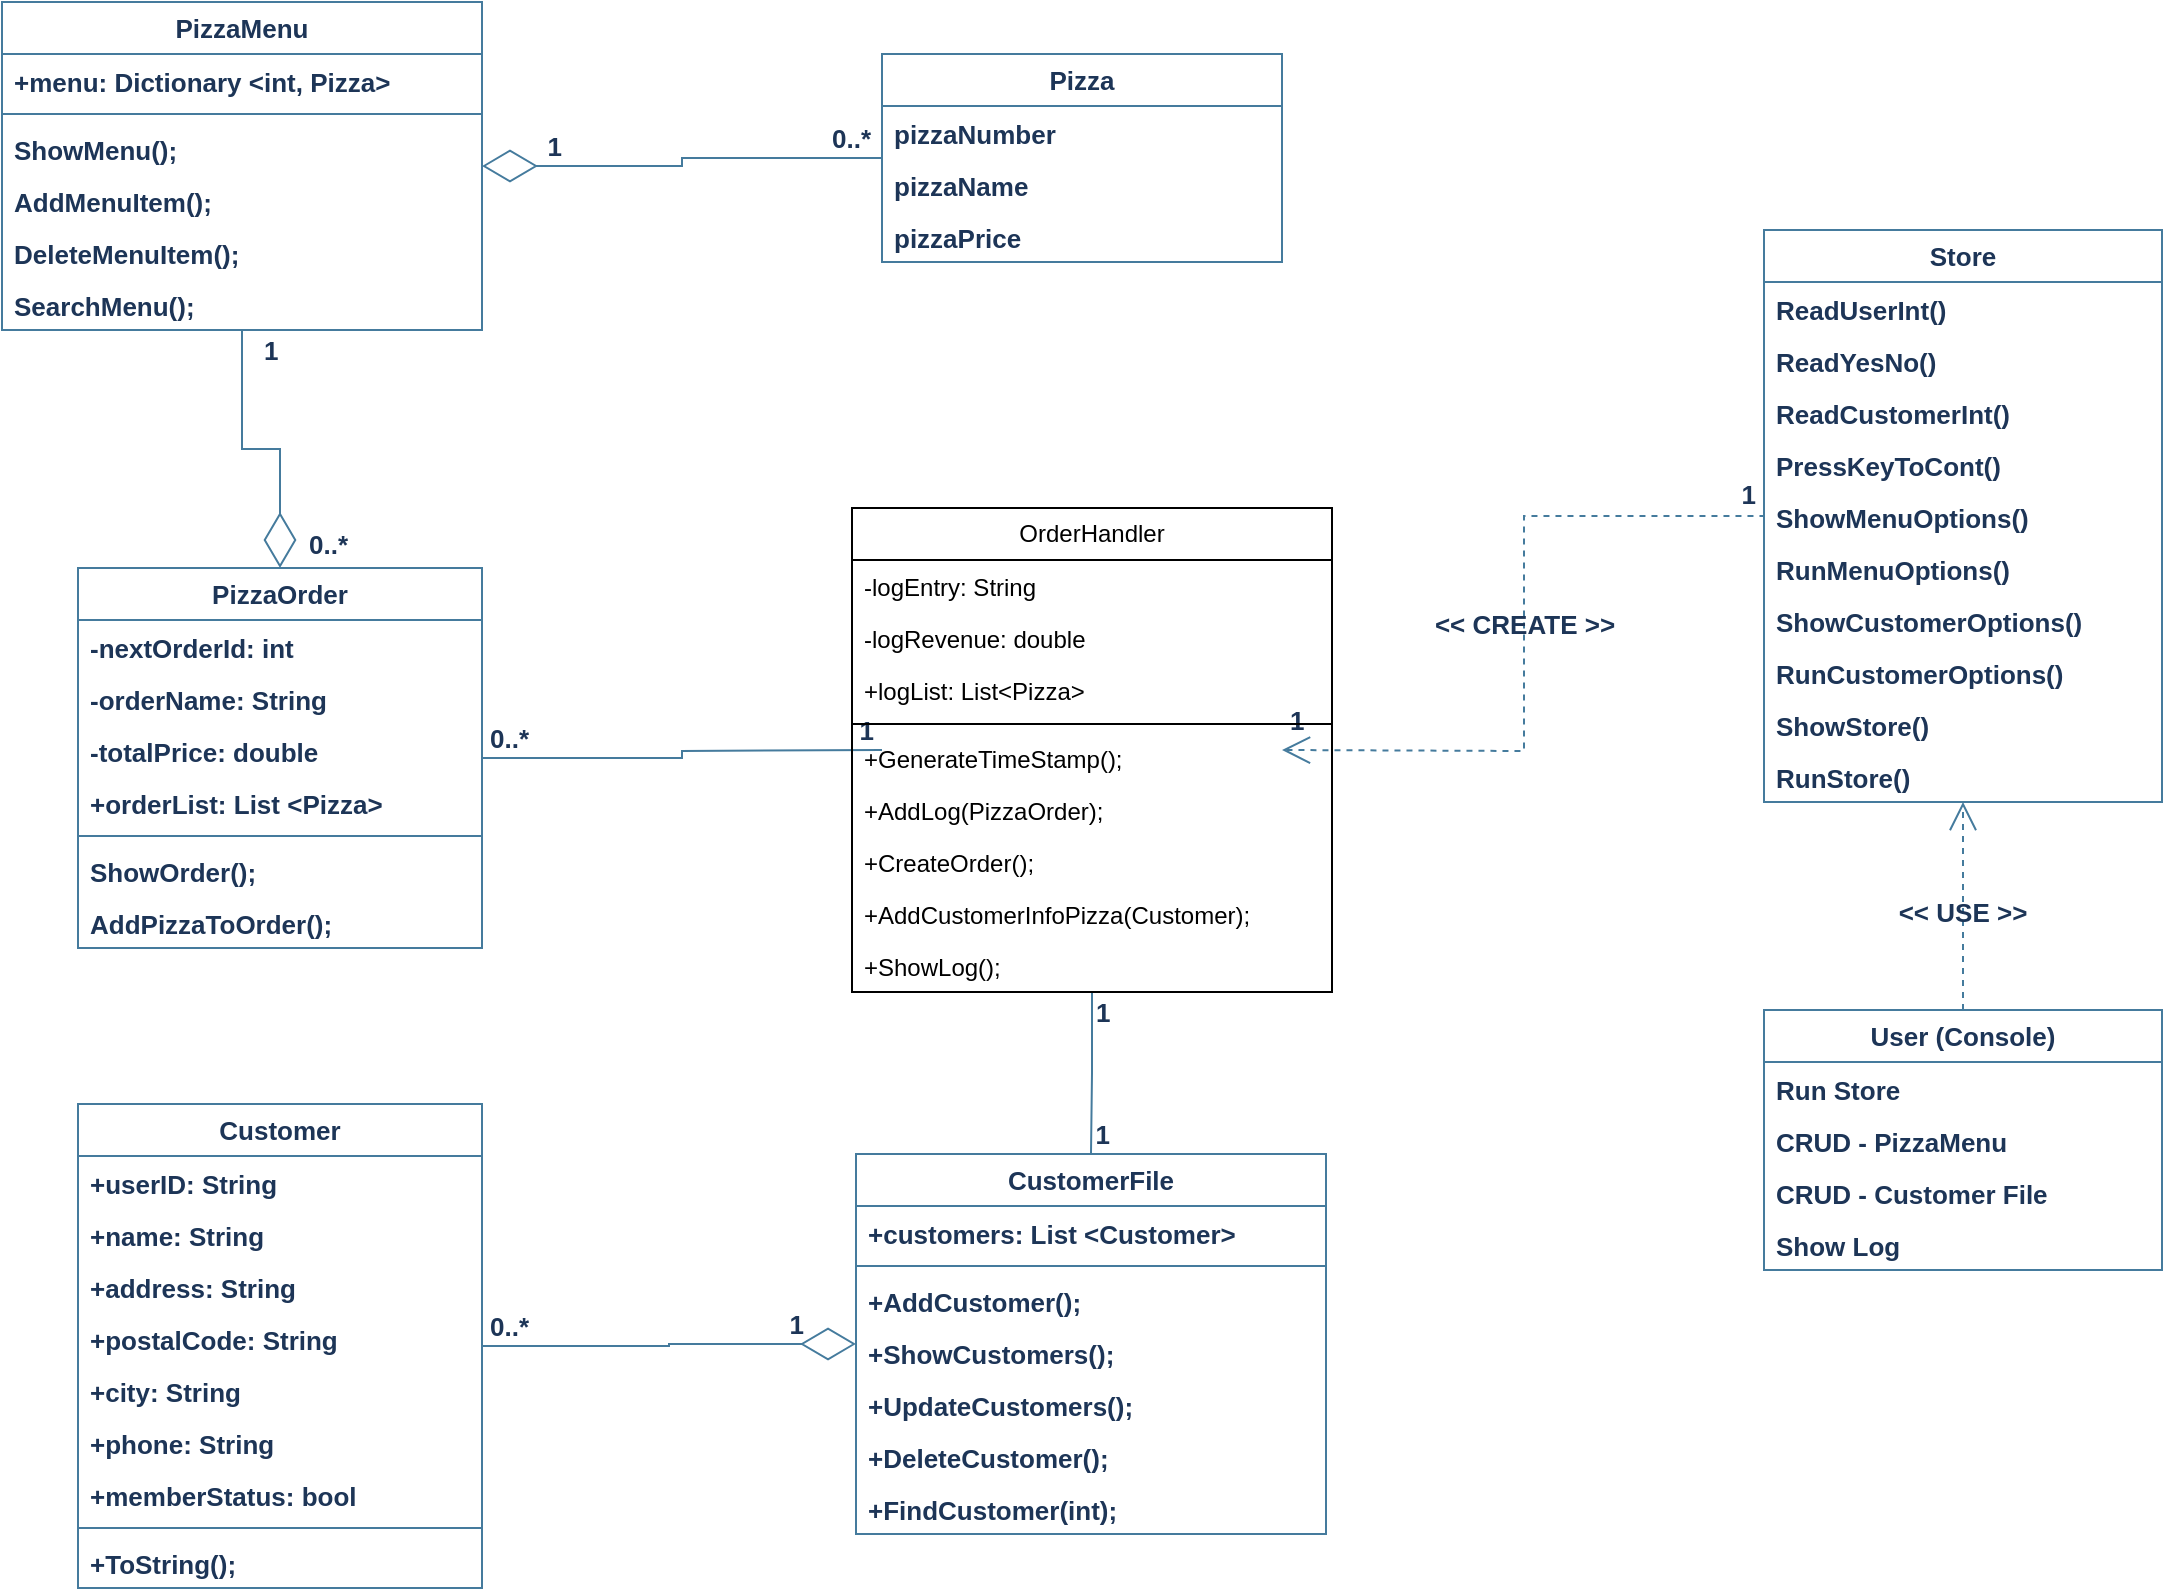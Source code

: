 <mxfile version="22.0.8" type="github">
  <diagram id="C5RBs43oDa-KdzZeNtuy" name="Page-1">
    <mxGraphModel dx="1185" dy="634" grid="1" gridSize="10" guides="1" tooltips="1" connect="1" arrows="1" fold="1" page="1" pageScale="1" pageWidth="1169" pageHeight="827" math="0" shadow="0">
      <root>
        <mxCell id="WIyWlLk6GJQsqaUBKTNV-0" />
        <mxCell id="WIyWlLk6GJQsqaUBKTNV-1" parent="WIyWlLk6GJQsqaUBKTNV-0" />
        <mxCell id="Lri-4pAWPh4FQ8ncXx80-12" value="Pizza" style="swimlane;fontStyle=1;childLayout=stackLayout;horizontal=1;startSize=26;fillColor=none;horizontalStack=0;resizeParent=1;resizeParentMax=0;resizeLast=0;collapsible=1;marginBottom=0;whiteSpace=wrap;html=1;fontSize=13;spacing=2;rounded=0;labelBackgroundColor=none;strokeColor=#457B9D;fontColor=#1D3557;" vertex="1" parent="WIyWlLk6GJQsqaUBKTNV-1">
          <mxGeometry x="480" y="66" width="200" height="104" as="geometry" />
        </mxCell>
        <mxCell id="Lri-4pAWPh4FQ8ncXx80-13" value="pizzaNumber" style="text;strokeColor=none;fillColor=none;align=left;verticalAlign=top;spacingLeft=4;spacingRight=4;overflow=hidden;rotatable=0;points=[[0,0.5],[1,0.5]];portConstraint=eastwest;whiteSpace=wrap;html=1;fontSize=13;spacing=2;rounded=0;labelBackgroundColor=none;fontColor=#1D3557;fontStyle=1" vertex="1" parent="Lri-4pAWPh4FQ8ncXx80-12">
          <mxGeometry y="26" width="200" height="26" as="geometry" />
        </mxCell>
        <mxCell id="Lri-4pAWPh4FQ8ncXx80-14" value="pizzaName" style="text;strokeColor=none;fillColor=none;align=left;verticalAlign=top;spacingLeft=4;spacingRight=4;overflow=hidden;rotatable=0;points=[[0,0.5],[1,0.5]];portConstraint=eastwest;whiteSpace=wrap;html=1;fontSize=13;spacing=2;rounded=0;labelBackgroundColor=none;fontColor=#1D3557;fontStyle=1" vertex="1" parent="Lri-4pAWPh4FQ8ncXx80-12">
          <mxGeometry y="52" width="200" height="26" as="geometry" />
        </mxCell>
        <mxCell id="Lri-4pAWPh4FQ8ncXx80-15" value="pizzaPrice" style="text;strokeColor=none;fillColor=none;align=left;verticalAlign=top;spacingLeft=4;spacingRight=4;overflow=hidden;rotatable=0;points=[[0,0.5],[1,0.5]];portConstraint=eastwest;whiteSpace=wrap;html=1;fontSize=13;spacing=2;rounded=0;labelBackgroundColor=none;fontColor=#1D3557;fontStyle=1" vertex="1" parent="Lri-4pAWPh4FQ8ncXx80-12">
          <mxGeometry y="78" width="200" height="26" as="geometry" />
        </mxCell>
        <mxCell id="Lri-4pAWPh4FQ8ncXx80-16" value="User (Console)" style="swimlane;fontStyle=1;childLayout=stackLayout;horizontal=1;startSize=26;fillColor=none;horizontalStack=0;resizeParent=1;resizeParentMax=0;resizeLast=0;collapsible=1;marginBottom=0;whiteSpace=wrap;html=1;fontSize=13;spacing=2;rounded=0;labelBackgroundColor=none;strokeColor=#457B9D;fontColor=#1D3557;" vertex="1" parent="WIyWlLk6GJQsqaUBKTNV-1">
          <mxGeometry x="921" y="544" width="199" height="130" as="geometry" />
        </mxCell>
        <mxCell id="Lri-4pAWPh4FQ8ncXx80-17" value="Run Store" style="text;strokeColor=none;fillColor=none;align=left;verticalAlign=top;spacingLeft=4;spacingRight=4;overflow=hidden;rotatable=0;points=[[0,0.5],[1,0.5]];portConstraint=eastwest;whiteSpace=wrap;html=1;fontSize=13;spacing=2;rounded=0;labelBackgroundColor=none;fontColor=#1D3557;fontStyle=1" vertex="1" parent="Lri-4pAWPh4FQ8ncXx80-16">
          <mxGeometry y="26" width="199" height="26" as="geometry" />
        </mxCell>
        <mxCell id="Lri-4pAWPh4FQ8ncXx80-18" value="CRUD - PizzaMenu" style="text;strokeColor=none;fillColor=none;align=left;verticalAlign=top;spacingLeft=4;spacingRight=4;overflow=hidden;rotatable=0;points=[[0,0.5],[1,0.5]];portConstraint=eastwest;whiteSpace=wrap;html=1;fontSize=13;spacing=2;rounded=0;labelBackgroundColor=none;fontColor=#1D3557;fontStyle=1" vertex="1" parent="Lri-4pAWPh4FQ8ncXx80-16">
          <mxGeometry y="52" width="199" height="26" as="geometry" />
        </mxCell>
        <mxCell id="Lri-4pAWPh4FQ8ncXx80-19" value="CRUD - Customer File&amp;nbsp;" style="text;strokeColor=none;fillColor=none;align=left;verticalAlign=top;spacingLeft=4;spacingRight=4;overflow=hidden;rotatable=0;points=[[0,0.5],[1,0.5]];portConstraint=eastwest;whiteSpace=wrap;html=1;fontSize=13;spacing=2;rounded=0;labelBackgroundColor=none;fontColor=#1D3557;fontStyle=1" vertex="1" parent="Lri-4pAWPh4FQ8ncXx80-16">
          <mxGeometry y="78" width="199" height="26" as="geometry" />
        </mxCell>
        <mxCell id="Lri-4pAWPh4FQ8ncXx80-20" value="Show Log" style="text;strokeColor=none;fillColor=none;align=left;verticalAlign=top;spacingLeft=4;spacingRight=4;overflow=hidden;rotatable=0;points=[[0,0.5],[1,0.5]];portConstraint=eastwest;whiteSpace=wrap;html=1;fontSize=13;spacing=2;rounded=0;labelBackgroundColor=none;fontColor=#1D3557;fontStyle=1" vertex="1" parent="Lri-4pAWPh4FQ8ncXx80-16">
          <mxGeometry y="104" width="199" height="26" as="geometry" />
        </mxCell>
        <mxCell id="Lri-4pAWPh4FQ8ncXx80-30" value="PizzaOrder" style="swimlane;fontStyle=1;childLayout=stackLayout;horizontal=1;startSize=26;fillColor=none;horizontalStack=0;resizeParent=1;resizeParentMax=0;resizeLast=0;collapsible=1;marginBottom=0;whiteSpace=wrap;html=1;fontSize=13;spacing=2;rounded=0;labelBackgroundColor=none;strokeColor=#457B9D;fontColor=#1D3557;" vertex="1" parent="WIyWlLk6GJQsqaUBKTNV-1">
          <mxGeometry x="78" y="323" width="202" height="190" as="geometry" />
        </mxCell>
        <mxCell id="Lri-4pAWPh4FQ8ncXx80-32" value="-nextOrderId: int" style="text;strokeColor=none;fillColor=none;align=left;verticalAlign=top;spacingLeft=4;spacingRight=4;overflow=hidden;rotatable=0;points=[[0,0.5],[1,0.5]];portConstraint=eastwest;whiteSpace=wrap;html=1;fontSize=13;spacing=2;rounded=0;labelBackgroundColor=none;fontColor=#1D3557;fontStyle=1" vertex="1" parent="Lri-4pAWPh4FQ8ncXx80-30">
          <mxGeometry y="26" width="202" height="26" as="geometry" />
        </mxCell>
        <mxCell id="Lri-4pAWPh4FQ8ncXx80-33" value="-orderName: String" style="text;strokeColor=none;fillColor=none;align=left;verticalAlign=top;spacingLeft=4;spacingRight=4;overflow=hidden;rotatable=0;points=[[0,0.5],[1,0.5]];portConstraint=eastwest;whiteSpace=wrap;html=1;fontSize=13;spacing=2;rounded=0;labelBackgroundColor=none;fontColor=#1D3557;fontStyle=1" vertex="1" parent="Lri-4pAWPh4FQ8ncXx80-30">
          <mxGeometry y="52" width="202" height="26" as="geometry" />
        </mxCell>
        <mxCell id="Lri-4pAWPh4FQ8ncXx80-34" value="-totalPrice: double" style="text;strokeColor=none;fillColor=none;align=left;verticalAlign=top;spacingLeft=4;spacingRight=4;overflow=hidden;rotatable=0;points=[[0,0.5],[1,0.5]];portConstraint=eastwest;whiteSpace=wrap;html=1;fontSize=13;spacing=2;rounded=0;labelBackgroundColor=none;fontColor=#1D3557;fontStyle=1" vertex="1" parent="Lri-4pAWPh4FQ8ncXx80-30">
          <mxGeometry y="78" width="202" height="26" as="geometry" />
        </mxCell>
        <mxCell id="Lri-4pAWPh4FQ8ncXx80-31" value="+orderList: List &amp;lt;Pizza&amp;gt;" style="text;strokeColor=none;fillColor=none;align=left;verticalAlign=top;spacingLeft=4;spacingRight=4;overflow=hidden;rotatable=0;points=[[0,0.5],[1,0.5]];portConstraint=eastwest;whiteSpace=wrap;html=1;fontSize=13;spacing=2;rounded=0;labelBackgroundColor=none;fontColor=#1D3557;fontStyle=1" vertex="1" parent="Lri-4pAWPh4FQ8ncXx80-30">
          <mxGeometry y="104" width="202" height="26" as="geometry" />
        </mxCell>
        <mxCell id="Lri-4pAWPh4FQ8ncXx80-101" value="" style="line;strokeWidth=1;fillColor=none;align=left;verticalAlign=middle;spacingTop=-1;spacingLeft=3;spacingRight=3;rotatable=0;labelPosition=right;points=[];portConstraint=eastwest;strokeColor=inherit;" vertex="1" parent="Lri-4pAWPh4FQ8ncXx80-30">
          <mxGeometry y="130" width="202" height="8" as="geometry" />
        </mxCell>
        <mxCell id="Lri-4pAWPh4FQ8ncXx80-35" value="ShowOrder();" style="text;strokeColor=none;fillColor=none;align=left;verticalAlign=top;spacingLeft=4;spacingRight=4;overflow=hidden;rotatable=0;points=[[0,0.5],[1,0.5]];portConstraint=eastwest;whiteSpace=wrap;html=1;fontSize=13;spacing=2;rounded=0;labelBackgroundColor=none;fontColor=#1D3557;fontStyle=1" vertex="1" parent="Lri-4pAWPh4FQ8ncXx80-30">
          <mxGeometry y="138" width="202" height="26" as="geometry" />
        </mxCell>
        <mxCell id="Lri-4pAWPh4FQ8ncXx80-36" value="AddPizzaToOrder();" style="text;strokeColor=none;fillColor=none;align=left;verticalAlign=top;spacingLeft=4;spacingRight=4;overflow=hidden;rotatable=0;points=[[0,0.5],[1,0.5]];portConstraint=eastwest;whiteSpace=wrap;html=1;fontSize=13;spacing=2;rounded=0;labelBackgroundColor=none;fontColor=#1D3557;fontStyle=1" vertex="1" parent="Lri-4pAWPh4FQ8ncXx80-30">
          <mxGeometry y="164" width="202" height="26" as="geometry" />
        </mxCell>
        <mxCell id="Lri-4pAWPh4FQ8ncXx80-37" value="Store" style="swimlane;fontStyle=1;childLayout=stackLayout;horizontal=1;startSize=26;fillColor=none;horizontalStack=0;resizeParent=1;resizeParentMax=0;resizeLast=0;collapsible=1;marginBottom=0;whiteSpace=wrap;html=1;fontSize=13;spacing=2;rounded=0;labelBackgroundColor=none;strokeColor=#457B9D;fontColor=#1D3557;" vertex="1" parent="WIyWlLk6GJQsqaUBKTNV-1">
          <mxGeometry x="921" y="154" width="199" height="286" as="geometry" />
        </mxCell>
        <mxCell id="Lri-4pAWPh4FQ8ncXx80-38" value="ReadUserInt()" style="text;strokeColor=none;fillColor=none;align=left;verticalAlign=top;spacingLeft=4;spacingRight=4;overflow=hidden;rotatable=0;points=[[0,0.5],[1,0.5]];portConstraint=eastwest;whiteSpace=wrap;html=1;fontSize=13;spacing=2;rounded=0;labelBackgroundColor=none;fontColor=#1D3557;fontStyle=1" vertex="1" parent="Lri-4pAWPh4FQ8ncXx80-37">
          <mxGeometry y="26" width="199" height="26" as="geometry" />
        </mxCell>
        <mxCell id="Lri-4pAWPh4FQ8ncXx80-39" value="ReadYesNo()" style="text;strokeColor=none;fillColor=none;align=left;verticalAlign=top;spacingLeft=4;spacingRight=4;overflow=hidden;rotatable=0;points=[[0,0.5],[1,0.5]];portConstraint=eastwest;whiteSpace=wrap;html=1;fontSize=13;spacing=2;rounded=0;labelBackgroundColor=none;fontColor=#1D3557;fontStyle=1" vertex="1" parent="Lri-4pAWPh4FQ8ncXx80-37">
          <mxGeometry y="52" width="199" height="26" as="geometry" />
        </mxCell>
        <mxCell id="Lri-4pAWPh4FQ8ncXx80-40" value="ReadCustomerInt()" style="text;strokeColor=none;fillColor=none;align=left;verticalAlign=top;spacingLeft=4;spacingRight=4;overflow=hidden;rotatable=0;points=[[0,0.5],[1,0.5]];portConstraint=eastwest;whiteSpace=wrap;html=1;fontSize=13;spacing=2;rounded=0;labelBackgroundColor=none;fontColor=#1D3557;fontStyle=1" vertex="1" parent="Lri-4pAWPh4FQ8ncXx80-37">
          <mxGeometry y="78" width="199" height="26" as="geometry" />
        </mxCell>
        <mxCell id="Lri-4pAWPh4FQ8ncXx80-41" value="PressKeyToCont()" style="text;strokeColor=none;fillColor=none;align=left;verticalAlign=top;spacingLeft=4;spacingRight=4;overflow=hidden;rotatable=0;points=[[0,0.5],[1,0.5]];portConstraint=eastwest;whiteSpace=wrap;html=1;fontSize=13;spacing=2;rounded=0;labelBackgroundColor=none;fontColor=#1D3557;fontStyle=1" vertex="1" parent="Lri-4pAWPh4FQ8ncXx80-37">
          <mxGeometry y="104" width="199" height="26" as="geometry" />
        </mxCell>
        <mxCell id="Lri-4pAWPh4FQ8ncXx80-42" value="ShowMenuOptions()" style="text;strokeColor=none;fillColor=none;align=left;verticalAlign=top;spacingLeft=4;spacingRight=4;overflow=hidden;rotatable=0;points=[[0,0.5],[1,0.5]];portConstraint=eastwest;whiteSpace=wrap;html=1;fontSize=13;spacing=2;rounded=0;labelBackgroundColor=none;fontColor=#1D3557;fontStyle=1" vertex="1" parent="Lri-4pAWPh4FQ8ncXx80-37">
          <mxGeometry y="130" width="199" height="26" as="geometry" />
        </mxCell>
        <mxCell id="Lri-4pAWPh4FQ8ncXx80-43" value="RunMenuOptions()" style="text;strokeColor=none;fillColor=none;align=left;verticalAlign=top;spacingLeft=4;spacingRight=4;overflow=hidden;rotatable=0;points=[[0,0.5],[1,0.5]];portConstraint=eastwest;whiteSpace=wrap;html=1;fontSize=13;spacing=2;rounded=0;labelBackgroundColor=none;fontColor=#1D3557;fontStyle=1" vertex="1" parent="Lri-4pAWPh4FQ8ncXx80-37">
          <mxGeometry y="156" width="199" height="26" as="geometry" />
        </mxCell>
        <mxCell id="Lri-4pAWPh4FQ8ncXx80-44" value="ShowCustomerOptions()" style="text;strokeColor=none;fillColor=none;align=left;verticalAlign=top;spacingLeft=4;spacingRight=4;overflow=hidden;rotatable=0;points=[[0,0.5],[1,0.5]];portConstraint=eastwest;whiteSpace=wrap;html=1;fontSize=13;spacing=2;rounded=0;labelBackgroundColor=none;fontColor=#1D3557;fontStyle=1" vertex="1" parent="Lri-4pAWPh4FQ8ncXx80-37">
          <mxGeometry y="182" width="199" height="26" as="geometry" />
        </mxCell>
        <mxCell id="Lri-4pAWPh4FQ8ncXx80-45" value="RunCustomerOptions()" style="text;strokeColor=none;fillColor=none;align=left;verticalAlign=top;spacingLeft=4;spacingRight=4;overflow=hidden;rotatable=0;points=[[0,0.5],[1,0.5]];portConstraint=eastwest;whiteSpace=wrap;html=1;fontSize=13;spacing=2;rounded=0;labelBackgroundColor=none;fontColor=#1D3557;fontStyle=1" vertex="1" parent="Lri-4pAWPh4FQ8ncXx80-37">
          <mxGeometry y="208" width="199" height="26" as="geometry" />
        </mxCell>
        <mxCell id="Lri-4pAWPh4FQ8ncXx80-46" value="ShowStore()" style="text;strokeColor=none;fillColor=none;align=left;verticalAlign=top;spacingLeft=4;spacingRight=4;overflow=hidden;rotatable=0;points=[[0,0.5],[1,0.5]];portConstraint=eastwest;whiteSpace=wrap;html=1;fontSize=13;spacing=2;rounded=0;labelBackgroundColor=none;fontColor=#1D3557;fontStyle=1" vertex="1" parent="Lri-4pAWPh4FQ8ncXx80-37">
          <mxGeometry y="234" width="199" height="26" as="geometry" />
        </mxCell>
        <mxCell id="Lri-4pAWPh4FQ8ncXx80-47" value="RunStore()" style="text;strokeColor=none;fillColor=none;align=left;verticalAlign=top;spacingLeft=4;spacingRight=4;overflow=hidden;rotatable=0;points=[[0,0.5],[1,0.5]];portConstraint=eastwest;whiteSpace=wrap;html=1;fontSize=13;spacing=2;rounded=0;labelBackgroundColor=none;fontColor=#1D3557;fontStyle=1" vertex="1" parent="Lri-4pAWPh4FQ8ncXx80-37">
          <mxGeometry y="260" width="199" height="26" as="geometry" />
        </mxCell>
        <mxCell id="Lri-4pAWPh4FQ8ncXx80-48" value="Customer" style="swimlane;fontStyle=1;childLayout=stackLayout;horizontal=1;startSize=26;fillColor=none;horizontalStack=0;resizeParent=1;resizeParentMax=0;resizeLast=0;collapsible=1;marginBottom=0;whiteSpace=wrap;html=1;fontSize=13;spacing=2;rounded=0;labelBackgroundColor=none;strokeColor=#457B9D;fontColor=#1D3557;" vertex="1" parent="WIyWlLk6GJQsqaUBKTNV-1">
          <mxGeometry x="78" y="591" width="202" height="242" as="geometry" />
        </mxCell>
        <mxCell id="Lri-4pAWPh4FQ8ncXx80-49" value="+userID: String" style="text;strokeColor=none;fillColor=none;align=left;verticalAlign=top;spacingLeft=4;spacingRight=4;overflow=hidden;rotatable=0;points=[[0,0.5],[1,0.5]];portConstraint=eastwest;whiteSpace=wrap;html=1;fontSize=13;spacing=2;rounded=0;labelBackgroundColor=none;fontColor=#1D3557;fontStyle=1" vertex="1" parent="Lri-4pAWPh4FQ8ncXx80-48">
          <mxGeometry y="26" width="202" height="26" as="geometry" />
        </mxCell>
        <mxCell id="Lri-4pAWPh4FQ8ncXx80-50" value="+name: String" style="text;strokeColor=none;fillColor=none;align=left;verticalAlign=top;spacingLeft=4;spacingRight=4;overflow=hidden;rotatable=0;points=[[0,0.5],[1,0.5]];portConstraint=eastwest;whiteSpace=wrap;html=1;fontSize=13;spacing=2;rounded=0;labelBackgroundColor=none;fontColor=#1D3557;fontStyle=1" vertex="1" parent="Lri-4pAWPh4FQ8ncXx80-48">
          <mxGeometry y="52" width="202" height="26" as="geometry" />
        </mxCell>
        <mxCell id="Lri-4pAWPh4FQ8ncXx80-51" value="+address: String" style="text;strokeColor=none;fillColor=none;align=left;verticalAlign=top;spacingLeft=4;spacingRight=4;overflow=hidden;rotatable=0;points=[[0,0.5],[1,0.5]];portConstraint=eastwest;whiteSpace=wrap;html=1;fontSize=13;spacing=2;rounded=0;labelBackgroundColor=none;fontColor=#1D3557;fontStyle=1" vertex="1" parent="Lri-4pAWPh4FQ8ncXx80-48">
          <mxGeometry y="78" width="202" height="26" as="geometry" />
        </mxCell>
        <mxCell id="Lri-4pAWPh4FQ8ncXx80-52" value="+postalCode: String" style="text;strokeColor=none;fillColor=none;align=left;verticalAlign=top;spacingLeft=4;spacingRight=4;overflow=hidden;rotatable=0;points=[[0,0.5],[1,0.5]];portConstraint=eastwest;whiteSpace=wrap;html=1;fontSize=13;spacing=2;rounded=0;labelBackgroundColor=none;fontColor=#1D3557;fontStyle=1" vertex="1" parent="Lri-4pAWPh4FQ8ncXx80-48">
          <mxGeometry y="104" width="202" height="26" as="geometry" />
        </mxCell>
        <mxCell id="Lri-4pAWPh4FQ8ncXx80-53" value="+city: String" style="text;strokeColor=none;fillColor=none;align=left;verticalAlign=top;spacingLeft=4;spacingRight=4;overflow=hidden;rotatable=0;points=[[0,0.5],[1,0.5]];portConstraint=eastwest;whiteSpace=wrap;html=1;fontSize=13;spacing=2;rounded=0;labelBackgroundColor=none;fontColor=#1D3557;fontStyle=1" vertex="1" parent="Lri-4pAWPh4FQ8ncXx80-48">
          <mxGeometry y="130" width="202" height="26" as="geometry" />
        </mxCell>
        <mxCell id="Lri-4pAWPh4FQ8ncXx80-54" value="+phone: String" style="text;strokeColor=none;fillColor=none;align=left;verticalAlign=top;spacingLeft=4;spacingRight=4;overflow=hidden;rotatable=0;points=[[0,0.5],[1,0.5]];portConstraint=eastwest;whiteSpace=wrap;html=1;fontSize=13;spacing=2;rounded=0;labelBackgroundColor=none;fontColor=#1D3557;fontStyle=1" vertex="1" parent="Lri-4pAWPh4FQ8ncXx80-48">
          <mxGeometry y="156" width="202" height="26" as="geometry" />
        </mxCell>
        <mxCell id="Lri-4pAWPh4FQ8ncXx80-55" value="+memberStatus: bool" style="text;strokeColor=none;fillColor=none;align=left;verticalAlign=top;spacingLeft=4;spacingRight=4;overflow=hidden;rotatable=0;points=[[0,0.5],[1,0.5]];portConstraint=eastwest;whiteSpace=wrap;html=1;fontSize=13;spacing=2;rounded=0;labelBackgroundColor=none;fontColor=#1D3557;fontStyle=1" vertex="1" parent="Lri-4pAWPh4FQ8ncXx80-48">
          <mxGeometry y="182" width="202" height="26" as="geometry" />
        </mxCell>
        <mxCell id="Lri-4pAWPh4FQ8ncXx80-104" value="" style="line;strokeWidth=1;fillColor=none;align=left;verticalAlign=middle;spacingTop=-1;spacingLeft=3;spacingRight=3;rotatable=0;labelPosition=right;points=[];portConstraint=eastwest;strokeColor=inherit;" vertex="1" parent="Lri-4pAWPh4FQ8ncXx80-48">
          <mxGeometry y="208" width="202" height="8" as="geometry" />
        </mxCell>
        <mxCell id="Lri-4pAWPh4FQ8ncXx80-102" value="+ToString();" style="text;strokeColor=none;fillColor=none;align=left;verticalAlign=top;spacingLeft=4;spacingRight=4;overflow=hidden;rotatable=0;points=[[0,0.5],[1,0.5]];portConstraint=eastwest;whiteSpace=wrap;html=1;fontSize=13;spacing=2;rounded=0;labelBackgroundColor=none;fontColor=#1D3557;fontStyle=1" vertex="1" parent="Lri-4pAWPh4FQ8ncXx80-48">
          <mxGeometry y="216" width="202" height="26" as="geometry" />
        </mxCell>
        <mxCell id="Lri-4pAWPh4FQ8ncXx80-56" value="PizzaMenu" style="swimlane;fontStyle=1;childLayout=stackLayout;horizontal=1;startSize=26;fillColor=none;horizontalStack=0;resizeParent=1;resizeParentMax=0;resizeLast=0;collapsible=1;marginBottom=0;whiteSpace=wrap;html=1;fontSize=13;spacing=2;rounded=0;labelBackgroundColor=none;strokeColor=#457B9D;fontColor=#1D3557;" vertex="1" parent="WIyWlLk6GJQsqaUBKTNV-1">
          <mxGeometry x="40" y="40" width="240" height="164" as="geometry" />
        </mxCell>
        <mxCell id="Lri-4pAWPh4FQ8ncXx80-57" value="+menu: Dictionary &amp;lt;int, Pizza&amp;gt;" style="text;strokeColor=none;fillColor=none;align=left;verticalAlign=top;spacingLeft=4;spacingRight=4;overflow=hidden;rotatable=0;points=[[0,0.5],[1,0.5]];portConstraint=eastwest;whiteSpace=wrap;html=1;fontSize=13;spacing=2;rounded=0;labelBackgroundColor=none;fontColor=#1D3557;fontStyle=1" vertex="1" parent="Lri-4pAWPh4FQ8ncXx80-56">
          <mxGeometry y="26" width="240" height="26" as="geometry" />
        </mxCell>
        <mxCell id="Lri-4pAWPh4FQ8ncXx80-106" value="" style="line;strokeWidth=1;fillColor=none;align=left;verticalAlign=middle;spacingTop=-1;spacingLeft=3;spacingRight=3;rotatable=0;labelPosition=right;points=[];portConstraint=eastwest;strokeColor=inherit;" vertex="1" parent="Lri-4pAWPh4FQ8ncXx80-56">
          <mxGeometry y="52" width="240" height="8" as="geometry" />
        </mxCell>
        <mxCell id="Lri-4pAWPh4FQ8ncXx80-59" value="ShowMenu();" style="text;strokeColor=none;fillColor=none;align=left;verticalAlign=top;spacingLeft=4;spacingRight=4;overflow=hidden;rotatable=0;points=[[0,0.5],[1,0.5]];portConstraint=eastwest;whiteSpace=wrap;html=1;fontSize=13;spacing=2;rounded=0;labelBackgroundColor=none;fontColor=#1D3557;fontStyle=1" vertex="1" parent="Lri-4pAWPh4FQ8ncXx80-56">
          <mxGeometry y="60" width="240" height="26" as="geometry" />
        </mxCell>
        <mxCell id="Lri-4pAWPh4FQ8ncXx80-58" value="AddMenuItem();" style="text;strokeColor=none;fillColor=none;align=left;verticalAlign=top;spacingLeft=4;spacingRight=4;overflow=hidden;rotatable=0;points=[[0,0.5],[1,0.5]];portConstraint=eastwest;whiteSpace=wrap;html=1;fontSize=13;spacing=2;rounded=0;labelBackgroundColor=none;fontColor=#1D3557;fontStyle=1" vertex="1" parent="Lri-4pAWPh4FQ8ncXx80-56">
          <mxGeometry y="86" width="240" height="26" as="geometry" />
        </mxCell>
        <mxCell id="Lri-4pAWPh4FQ8ncXx80-60" value="DeleteMenuItem();" style="text;strokeColor=none;fillColor=none;align=left;verticalAlign=top;spacingLeft=4;spacingRight=4;overflow=hidden;rotatable=0;points=[[0,0.5],[1,0.5]];portConstraint=eastwest;whiteSpace=wrap;html=1;fontSize=13;spacing=2;rounded=0;labelBackgroundColor=none;fontColor=#1D3557;fontStyle=1" vertex="1" parent="Lri-4pAWPh4FQ8ncXx80-56">
          <mxGeometry y="112" width="240" height="26" as="geometry" />
        </mxCell>
        <mxCell id="Lri-4pAWPh4FQ8ncXx80-61" value="SearchMenu();" style="text;strokeColor=none;fillColor=none;align=left;verticalAlign=top;spacingLeft=4;spacingRight=4;overflow=hidden;rotatable=0;points=[[0,0.5],[1,0.5]];portConstraint=eastwest;whiteSpace=wrap;html=1;fontSize=13;spacing=2;rounded=0;labelBackgroundColor=none;fontColor=#1D3557;fontStyle=1" vertex="1" parent="Lri-4pAWPh4FQ8ncXx80-56">
          <mxGeometry y="138" width="240" height="26" as="geometry" />
        </mxCell>
        <mxCell id="Lri-4pAWPh4FQ8ncXx80-62" value="CustomerFile" style="swimlane;fontStyle=1;childLayout=stackLayout;horizontal=1;startSize=26;fillColor=none;horizontalStack=0;resizeParent=1;resizeParentMax=0;resizeLast=0;collapsible=1;marginBottom=0;whiteSpace=wrap;html=1;fontSize=13;spacing=2;rounded=0;labelBackgroundColor=none;strokeColor=#457B9D;fontColor=#1D3557;" vertex="1" parent="WIyWlLk6GJQsqaUBKTNV-1">
          <mxGeometry x="467" y="616" width="235" height="190" as="geometry" />
        </mxCell>
        <mxCell id="Lri-4pAWPh4FQ8ncXx80-63" value="+customers: List &amp;lt;Customer&amp;gt;" style="text;strokeColor=none;fillColor=none;align=left;verticalAlign=top;spacingLeft=4;spacingRight=4;overflow=hidden;rotatable=0;points=[[0,0.5],[1,0.5]];portConstraint=eastwest;whiteSpace=wrap;html=1;fontSize=13;spacing=2;rounded=0;labelBackgroundColor=none;fontColor=#1D3557;fontStyle=1" vertex="1" parent="Lri-4pAWPh4FQ8ncXx80-62">
          <mxGeometry y="26" width="235" height="26" as="geometry" />
        </mxCell>
        <mxCell id="Lri-4pAWPh4FQ8ncXx80-105" value="" style="line;strokeWidth=1;fillColor=none;align=left;verticalAlign=middle;spacingTop=-1;spacingLeft=3;spacingRight=3;rotatable=0;labelPosition=right;points=[];portConstraint=eastwest;strokeColor=inherit;" vertex="1" parent="Lri-4pAWPh4FQ8ncXx80-62">
          <mxGeometry y="52" width="235" height="8" as="geometry" />
        </mxCell>
        <mxCell id="Lri-4pAWPh4FQ8ncXx80-64" value="+AddCustomer();" style="text;strokeColor=none;fillColor=none;align=left;verticalAlign=top;spacingLeft=4;spacingRight=4;overflow=hidden;rotatable=0;points=[[0,0.5],[1,0.5]];portConstraint=eastwest;whiteSpace=wrap;html=1;fontSize=13;spacing=2;rounded=0;labelBackgroundColor=none;fontColor=#1D3557;fontStyle=1" vertex="1" parent="Lri-4pAWPh4FQ8ncXx80-62">
          <mxGeometry y="60" width="235" height="26" as="geometry" />
        </mxCell>
        <mxCell id="Lri-4pAWPh4FQ8ncXx80-65" value="+ShowCustomers();" style="text;strokeColor=none;fillColor=none;align=left;verticalAlign=top;spacingLeft=4;spacingRight=4;overflow=hidden;rotatable=0;points=[[0,0.5],[1,0.5]];portConstraint=eastwest;whiteSpace=wrap;html=1;fontSize=13;spacing=2;rounded=0;labelBackgroundColor=none;fontColor=#1D3557;fontStyle=1" vertex="1" parent="Lri-4pAWPh4FQ8ncXx80-62">
          <mxGeometry y="86" width="235" height="26" as="geometry" />
        </mxCell>
        <mxCell id="Lri-4pAWPh4FQ8ncXx80-66" value="+UpdateCustomers();" style="text;strokeColor=none;fillColor=none;align=left;verticalAlign=top;spacingLeft=4;spacingRight=4;overflow=hidden;rotatable=0;points=[[0,0.5],[1,0.5]];portConstraint=eastwest;whiteSpace=wrap;html=1;fontSize=13;spacing=2;rounded=0;labelBackgroundColor=none;fontColor=#1D3557;fontStyle=1" vertex="1" parent="Lri-4pAWPh4FQ8ncXx80-62">
          <mxGeometry y="112" width="235" height="26" as="geometry" />
        </mxCell>
        <mxCell id="Lri-4pAWPh4FQ8ncXx80-67" value="+DeleteCustomer();" style="text;strokeColor=none;fillColor=none;align=left;verticalAlign=top;spacingLeft=4;spacingRight=4;overflow=hidden;rotatable=0;points=[[0,0.5],[1,0.5]];portConstraint=eastwest;whiteSpace=wrap;html=1;fontSize=13;spacing=2;rounded=0;labelBackgroundColor=none;fontColor=#1D3557;fontStyle=1" vertex="1" parent="Lri-4pAWPh4FQ8ncXx80-62">
          <mxGeometry y="138" width="235" height="26" as="geometry" />
        </mxCell>
        <mxCell id="Lri-4pAWPh4FQ8ncXx80-68" value="+FindCustomer(int);" style="text;strokeColor=none;fillColor=none;align=left;verticalAlign=top;spacingLeft=4;spacingRight=4;overflow=hidden;rotatable=0;points=[[0,0.5],[1,0.5]];portConstraint=eastwest;whiteSpace=wrap;html=1;fontSize=13;spacing=2;rounded=0;labelBackgroundColor=none;fontColor=#1D3557;fontStyle=1" vertex="1" parent="Lri-4pAWPh4FQ8ncXx80-62">
          <mxGeometry y="164" width="235" height="26" as="geometry" />
        </mxCell>
        <mxCell id="Lri-4pAWPh4FQ8ncXx80-69" value="" style="endArrow=diamondThin;html=1;edgeStyle=orthogonalEdgeStyle;rounded=0;endFill=0;startSize=6;endSize=25;fontSize=13;labelBackgroundColor=none;strokeColor=#457B9D;fontColor=default;fontStyle=1" edge="1" parent="WIyWlLk6GJQsqaUBKTNV-1" source="Lri-4pAWPh4FQ8ncXx80-48" target="Lri-4pAWPh4FQ8ncXx80-62">
          <mxGeometry relative="1" as="geometry">
            <mxPoint x="280" y="668.29" as="sourcePoint" />
            <mxPoint x="440" y="668.29" as="targetPoint" />
          </mxGeometry>
        </mxCell>
        <mxCell id="Lri-4pAWPh4FQ8ncXx80-70" value="0..*" style="edgeLabel;resizable=0;html=1;align=left;verticalAlign=bottom;fontSize=13;rounded=0;labelBackgroundColor=none;fontColor=#1D3557;fontStyle=1" connectable="0" vertex="1" parent="Lri-4pAWPh4FQ8ncXx80-69">
          <mxGeometry x="-1" relative="1" as="geometry">
            <mxPoint x="2" as="offset" />
          </mxGeometry>
        </mxCell>
        <mxCell id="Lri-4pAWPh4FQ8ncXx80-71" value="1" style="edgeLabel;resizable=0;html=1;align=right;verticalAlign=bottom;fontSize=13;rounded=0;labelBackgroundColor=none;fontColor=#1D3557;fontStyle=1" connectable="0" vertex="1" parent="Lri-4pAWPh4FQ8ncXx80-69">
          <mxGeometry x="1" relative="1" as="geometry">
            <mxPoint x="-26" as="offset" />
          </mxGeometry>
        </mxCell>
        <mxCell id="Lri-4pAWPh4FQ8ncXx80-72" value="" style="endArrow=diamondThin;html=1;edgeStyle=orthogonalEdgeStyle;rounded=0;endFill=0;startSize=6;endSize=25;fontSize=13;labelBackgroundColor=none;strokeColor=#457B9D;fontColor=default;fontStyle=1" edge="1" parent="WIyWlLk6GJQsqaUBKTNV-1" source="Lri-4pAWPh4FQ8ncXx80-12" target="Lri-4pAWPh4FQ8ncXx80-56">
          <mxGeometry relative="1" as="geometry">
            <mxPoint x="505" y="230" as="sourcePoint" />
            <mxPoint x="238" y="230" as="targetPoint" />
          </mxGeometry>
        </mxCell>
        <mxCell id="Lri-4pAWPh4FQ8ncXx80-73" value="0..*" style="edgeLabel;resizable=0;html=1;align=left;verticalAlign=bottom;fontSize=13;rounded=0;labelBackgroundColor=none;fontColor=#1D3557;fontStyle=1" connectable="0" vertex="1" parent="Lri-4pAWPh4FQ8ncXx80-72">
          <mxGeometry x="-1" relative="1" as="geometry">
            <mxPoint x="-27" as="offset" />
          </mxGeometry>
        </mxCell>
        <mxCell id="Lri-4pAWPh4FQ8ncXx80-74" value="1" style="edgeLabel;resizable=0;html=1;align=right;verticalAlign=bottom;fontSize=13;rounded=0;labelBackgroundColor=none;fontColor=#1D3557;fontStyle=1" connectable="0" vertex="1" parent="Lri-4pAWPh4FQ8ncXx80-72">
          <mxGeometry x="1" relative="1" as="geometry">
            <mxPoint x="40" as="offset" />
          </mxGeometry>
        </mxCell>
        <mxCell id="Lri-4pAWPh4FQ8ncXx80-75" value="" style="endArrow=diamondThin;html=1;edgeStyle=orthogonalEdgeStyle;rounded=0;fontSize=13;startArrow=none;startFill=0;startSize=25;endFill=0;endSize=25;labelBackgroundColor=none;strokeColor=#457B9D;fontColor=default;fontStyle=1" edge="1" parent="WIyWlLk6GJQsqaUBKTNV-1" source="Lri-4pAWPh4FQ8ncXx80-56" target="Lri-4pAWPh4FQ8ncXx80-30">
          <mxGeometry relative="1" as="geometry">
            <mxPoint x="460" y="430" as="sourcePoint" />
            <mxPoint x="620" y="430" as="targetPoint" />
          </mxGeometry>
        </mxCell>
        <mxCell id="Lri-4pAWPh4FQ8ncXx80-76" value="1" style="edgeLabel;resizable=0;html=1;align=left;verticalAlign=bottom;fontSize=13;rounded=0;labelBackgroundColor=none;fontColor=#1D3557;fontStyle=1" connectable="0" vertex="1" parent="Lri-4pAWPh4FQ8ncXx80-75">
          <mxGeometry x="-1" relative="1" as="geometry">
            <mxPoint x="9" y="20" as="offset" />
          </mxGeometry>
        </mxCell>
        <mxCell id="Lri-4pAWPh4FQ8ncXx80-77" value="0..*" style="edgeLabel;resizable=0;html=1;align=right;verticalAlign=bottom;fontSize=13;rounded=0;labelBackgroundColor=none;fontColor=#1D3557;fontStyle=1" connectable="0" vertex="1" parent="Lri-4pAWPh4FQ8ncXx80-75">
          <mxGeometry x="1" relative="1" as="geometry">
            <mxPoint x="34" y="-2" as="offset" />
          </mxGeometry>
        </mxCell>
        <mxCell id="Lri-4pAWPh4FQ8ncXx80-78" value="" style="endArrow=open;endSize=12;dashed=1;html=1;rounded=0;fontSize=13;labelBackgroundColor=none;strokeColor=#457B9D;fontColor=default;fontStyle=1" edge="1" parent="WIyWlLk6GJQsqaUBKTNV-1" source="Lri-4pAWPh4FQ8ncXx80-16" target="Lri-4pAWPh4FQ8ncXx80-37">
          <mxGeometry x="-0.006" width="160" relative="1" as="geometry">
            <mxPoint x="790" y="505" as="sourcePoint" />
            <mxPoint x="950" y="505" as="targetPoint" />
            <mxPoint as="offset" />
          </mxGeometry>
        </mxCell>
        <mxCell id="Lri-4pAWPh4FQ8ncXx80-79" value="" style="endArrow=none;html=1;edgeStyle=orthogonalEdgeStyle;rounded=0;labelBackgroundColor=none;strokeColor=#457B9D;fontColor=default;fontStyle=1;fontSize=13;" edge="1" parent="WIyWlLk6GJQsqaUBKTNV-1" source="Lri-4pAWPh4FQ8ncXx80-30">
          <mxGeometry relative="1" as="geometry">
            <mxPoint x="290" y="413.64" as="sourcePoint" />
            <mxPoint x="480" y="414" as="targetPoint" />
          </mxGeometry>
        </mxCell>
        <mxCell id="Lri-4pAWPh4FQ8ncXx80-80" value="0..*" style="edgeLabel;resizable=0;html=1;align=left;verticalAlign=bottom;fontSize=13;rounded=0;labelBackgroundColor=none;fontColor=#1D3557;fontStyle=1" connectable="0" vertex="1" parent="Lri-4pAWPh4FQ8ncXx80-79">
          <mxGeometry x="-1" relative="1" as="geometry">
            <mxPoint x="2" as="offset" />
          </mxGeometry>
        </mxCell>
        <mxCell id="Lri-4pAWPh4FQ8ncXx80-81" value="1" style="edgeLabel;resizable=0;html=1;align=right;verticalAlign=bottom;fontSize=13;rounded=0;labelBackgroundColor=none;fontColor=#1D3557;fontStyle=1" connectable="0" vertex="1" parent="Lri-4pAWPh4FQ8ncXx80-79">
          <mxGeometry x="1" relative="1" as="geometry">
            <mxPoint x="-3" as="offset" />
          </mxGeometry>
        </mxCell>
        <mxCell id="Lri-4pAWPh4FQ8ncXx80-82" value="" style="endArrow=none;html=1;edgeStyle=orthogonalEdgeStyle;rounded=0;fontSize=13;startArrow=open;startFill=0;endSize=9;startSize=12;dashed=1;labelBackgroundColor=none;strokeColor=#457B9D;fontColor=default;fontStyle=1" edge="1" parent="WIyWlLk6GJQsqaUBKTNV-1" target="Lri-4pAWPh4FQ8ncXx80-37">
          <mxGeometry relative="1" as="geometry">
            <mxPoint x="680" y="414" as="sourcePoint" />
            <mxPoint x="790" y="360" as="targetPoint" />
          </mxGeometry>
        </mxCell>
        <mxCell id="Lri-4pAWPh4FQ8ncXx80-83" value="1" style="edgeLabel;resizable=0;html=1;align=left;verticalAlign=bottom;fontSize=13;rounded=0;labelBackgroundColor=none;fontColor=#1D3557;fontStyle=1" connectable="0" vertex="1" parent="Lri-4pAWPh4FQ8ncXx80-82">
          <mxGeometry x="-1" relative="1" as="geometry">
            <mxPoint x="2" y="-5" as="offset" />
          </mxGeometry>
        </mxCell>
        <mxCell id="Lri-4pAWPh4FQ8ncXx80-84" value="1" style="edgeLabel;resizable=0;html=1;align=right;verticalAlign=bottom;fontSize=13;rounded=0;labelBackgroundColor=none;fontColor=#1D3557;fontStyle=1" connectable="0" vertex="1" parent="Lri-4pAWPh4FQ8ncXx80-82">
          <mxGeometry x="1" relative="1" as="geometry">
            <mxPoint x="-3" y="-1" as="offset" />
          </mxGeometry>
        </mxCell>
        <mxCell id="Lri-4pAWPh4FQ8ncXx80-85" value="&lt;span style=&quot;font-size: 13px;&quot;&gt;&lt;span style=&quot;font-size: 13px;&quot;&gt;&amp;lt;&amp;lt; CREATE &amp;gt;&amp;gt;&lt;/span&gt;&lt;/span&gt;" style="edgeLabel;html=1;align=center;verticalAlign=middle;resizable=0;points=[];rounded=0;labelBackgroundColor=none;fontColor=#1D3557;fontStyle=1;fontSize=13;" vertex="1" connectable="0" parent="Lri-4pAWPh4FQ8ncXx80-82">
          <mxGeometry x="-0.027" relative="1" as="geometry">
            <mxPoint y="-10" as="offset" />
          </mxGeometry>
        </mxCell>
        <mxCell id="Lri-4pAWPh4FQ8ncXx80-86" value="" style="endArrow=none;html=1;edgeStyle=orthogonalEdgeStyle;rounded=0;fontSize=13;labelBackgroundColor=none;strokeColor=#457B9D;fontColor=default;fontStyle=1" edge="1" parent="WIyWlLk6GJQsqaUBKTNV-1" source="Lri-4pAWPh4FQ8ncXx80-90" target="Lri-4pAWPh4FQ8ncXx80-62">
          <mxGeometry relative="1" as="geometry">
            <mxPoint x="580" y="531" as="sourcePoint" />
            <mxPoint x="585" y="604" as="targetPoint" />
          </mxGeometry>
        </mxCell>
        <mxCell id="Lri-4pAWPh4FQ8ncXx80-87" value="1" style="edgeLabel;resizable=0;html=1;align=left;verticalAlign=bottom;fontSize=13;rounded=0;labelBackgroundColor=none;fontColor=#1D3557;fontStyle=1" connectable="0" vertex="1" parent="Lri-4pAWPh4FQ8ncXx80-86">
          <mxGeometry x="-1" relative="1" as="geometry">
            <mxPoint y="20" as="offset" />
          </mxGeometry>
        </mxCell>
        <mxCell id="Lri-4pAWPh4FQ8ncXx80-88" value="1" style="edgeLabel;resizable=0;html=1;align=right;verticalAlign=bottom;fontSize=13;rounded=0;labelBackgroundColor=none;fontColor=#1D3557;fontStyle=1" connectable="0" vertex="1" parent="Lri-4pAWPh4FQ8ncXx80-86">
          <mxGeometry x="1" relative="1" as="geometry">
            <mxPoint x="10" as="offset" />
          </mxGeometry>
        </mxCell>
        <mxCell id="Lri-4pAWPh4FQ8ncXx80-89" value="&lt;span style=&quot;font-size: 13px;&quot;&gt;&lt;span style=&quot;font-size: 13px;&quot;&gt;&amp;lt;&amp;lt; USE &amp;gt;&amp;gt;&lt;/span&gt;&lt;/span&gt;" style="edgeLabel;html=1;align=center;verticalAlign=middle;resizable=0;points=[];rounded=0;labelBackgroundColor=none;fontColor=#1D3557;fontStyle=1;fontSize=13;" vertex="1" connectable="0" parent="WIyWlLk6GJQsqaUBKTNV-1">
          <mxGeometry x="1026.003" y="497" as="geometry">
            <mxPoint x="-6" y="-2" as="offset" />
          </mxGeometry>
        </mxCell>
        <mxCell id="Lri-4pAWPh4FQ8ncXx80-90" value="OrderHandler" style="swimlane;fontStyle=0;childLayout=stackLayout;horizontal=1;startSize=26;fillColor=none;horizontalStack=0;resizeParent=1;resizeParentMax=0;resizeLast=0;collapsible=1;marginBottom=0;whiteSpace=wrap;html=1;fontSize=12;spacing=2;" vertex="1" parent="WIyWlLk6GJQsqaUBKTNV-1">
          <mxGeometry x="465" y="293" width="240" height="242" as="geometry" />
        </mxCell>
        <mxCell id="Lri-4pAWPh4FQ8ncXx80-92" value="-logEntry: String" style="text;strokeColor=none;fillColor=none;align=left;verticalAlign=top;spacingLeft=4;spacingRight=4;overflow=hidden;rotatable=0;points=[[0,0.5],[1,0.5]];portConstraint=eastwest;whiteSpace=wrap;html=1;fontSize=12;spacing=2;" vertex="1" parent="Lri-4pAWPh4FQ8ncXx80-90">
          <mxGeometry y="26" width="240" height="26" as="geometry" />
        </mxCell>
        <mxCell id="Lri-4pAWPh4FQ8ncXx80-93" value="-logRevenue: double" style="text;strokeColor=none;fillColor=none;align=left;verticalAlign=top;spacingLeft=4;spacingRight=4;overflow=hidden;rotatable=0;points=[[0,0.5],[1,0.5]];portConstraint=eastwest;whiteSpace=wrap;html=1;fontSize=12;spacing=2;" vertex="1" parent="Lri-4pAWPh4FQ8ncXx80-90">
          <mxGeometry y="52" width="240" height="26" as="geometry" />
        </mxCell>
        <mxCell id="Lri-4pAWPh4FQ8ncXx80-91" value="+logList: List&amp;lt;Pizza&amp;gt;" style="text;strokeColor=none;fillColor=none;align=left;verticalAlign=top;spacingLeft=4;spacingRight=4;overflow=hidden;rotatable=0;points=[[0,0.5],[1,0.5]];portConstraint=eastwest;whiteSpace=wrap;html=1;fontSize=12;spacing=2;" vertex="1" parent="Lri-4pAWPh4FQ8ncXx80-90">
          <mxGeometry y="78" width="240" height="26" as="geometry" />
        </mxCell>
        <mxCell id="Lri-4pAWPh4FQ8ncXx80-95" value="" style="line;strokeWidth=1;fillColor=none;align=left;verticalAlign=middle;spacingTop=-1;spacingLeft=3;spacingRight=3;rotatable=0;labelPosition=right;points=[];portConstraint=eastwest;strokeColor=inherit;" vertex="1" parent="Lri-4pAWPh4FQ8ncXx80-90">
          <mxGeometry y="104" width="240" height="8" as="geometry" />
        </mxCell>
        <mxCell id="Lri-4pAWPh4FQ8ncXx80-96" value="+GenerateTimeStamp();" style="text;strokeColor=none;fillColor=none;align=left;verticalAlign=top;spacingLeft=4;spacingRight=4;overflow=hidden;rotatable=0;points=[[0,0.5],[1,0.5]];portConstraint=eastwest;whiteSpace=wrap;html=1;fontSize=12;spacing=2;" vertex="1" parent="Lri-4pAWPh4FQ8ncXx80-90">
          <mxGeometry y="112" width="240" height="26" as="geometry" />
        </mxCell>
        <mxCell id="Lri-4pAWPh4FQ8ncXx80-99" value="+AddLog(PizzaOrder);" style="text;strokeColor=none;fillColor=none;align=left;verticalAlign=top;spacingLeft=4;spacingRight=4;overflow=hidden;rotatable=0;points=[[0,0.5],[1,0.5]];portConstraint=eastwest;whiteSpace=wrap;html=1;fontSize=12;spacing=2;" vertex="1" parent="Lri-4pAWPh4FQ8ncXx80-90">
          <mxGeometry y="138" width="240" height="26" as="geometry" />
        </mxCell>
        <mxCell id="Lri-4pAWPh4FQ8ncXx80-97" value="+CreateOrder();" style="text;strokeColor=none;fillColor=none;align=left;verticalAlign=top;spacingLeft=4;spacingRight=4;overflow=hidden;rotatable=0;points=[[0,0.5],[1,0.5]];portConstraint=eastwest;whiteSpace=wrap;html=1;fontSize=12;spacing=2;" vertex="1" parent="Lri-4pAWPh4FQ8ncXx80-90">
          <mxGeometry y="164" width="240" height="26" as="geometry" />
        </mxCell>
        <mxCell id="Lri-4pAWPh4FQ8ncXx80-100" value="+AddCustomerInfoPizza(Customer);" style="text;strokeColor=none;fillColor=none;align=left;verticalAlign=top;spacingLeft=4;spacingRight=4;overflow=hidden;rotatable=0;points=[[0,0.5],[1,0.5]];portConstraint=eastwest;whiteSpace=wrap;html=1;fontSize=12;spacing=2;" vertex="1" parent="Lri-4pAWPh4FQ8ncXx80-90">
          <mxGeometry y="190" width="240" height="26" as="geometry" />
        </mxCell>
        <mxCell id="Lri-4pAWPh4FQ8ncXx80-98" value="+ShowLog();" style="text;strokeColor=none;fillColor=none;align=left;verticalAlign=top;spacingLeft=4;spacingRight=4;overflow=hidden;rotatable=0;points=[[0,0.5],[1,0.5]];portConstraint=eastwest;whiteSpace=wrap;html=1;fontSize=12;spacing=2;" vertex="1" parent="Lri-4pAWPh4FQ8ncXx80-90">
          <mxGeometry y="216" width="240" height="26" as="geometry" />
        </mxCell>
      </root>
    </mxGraphModel>
  </diagram>
</mxfile>

